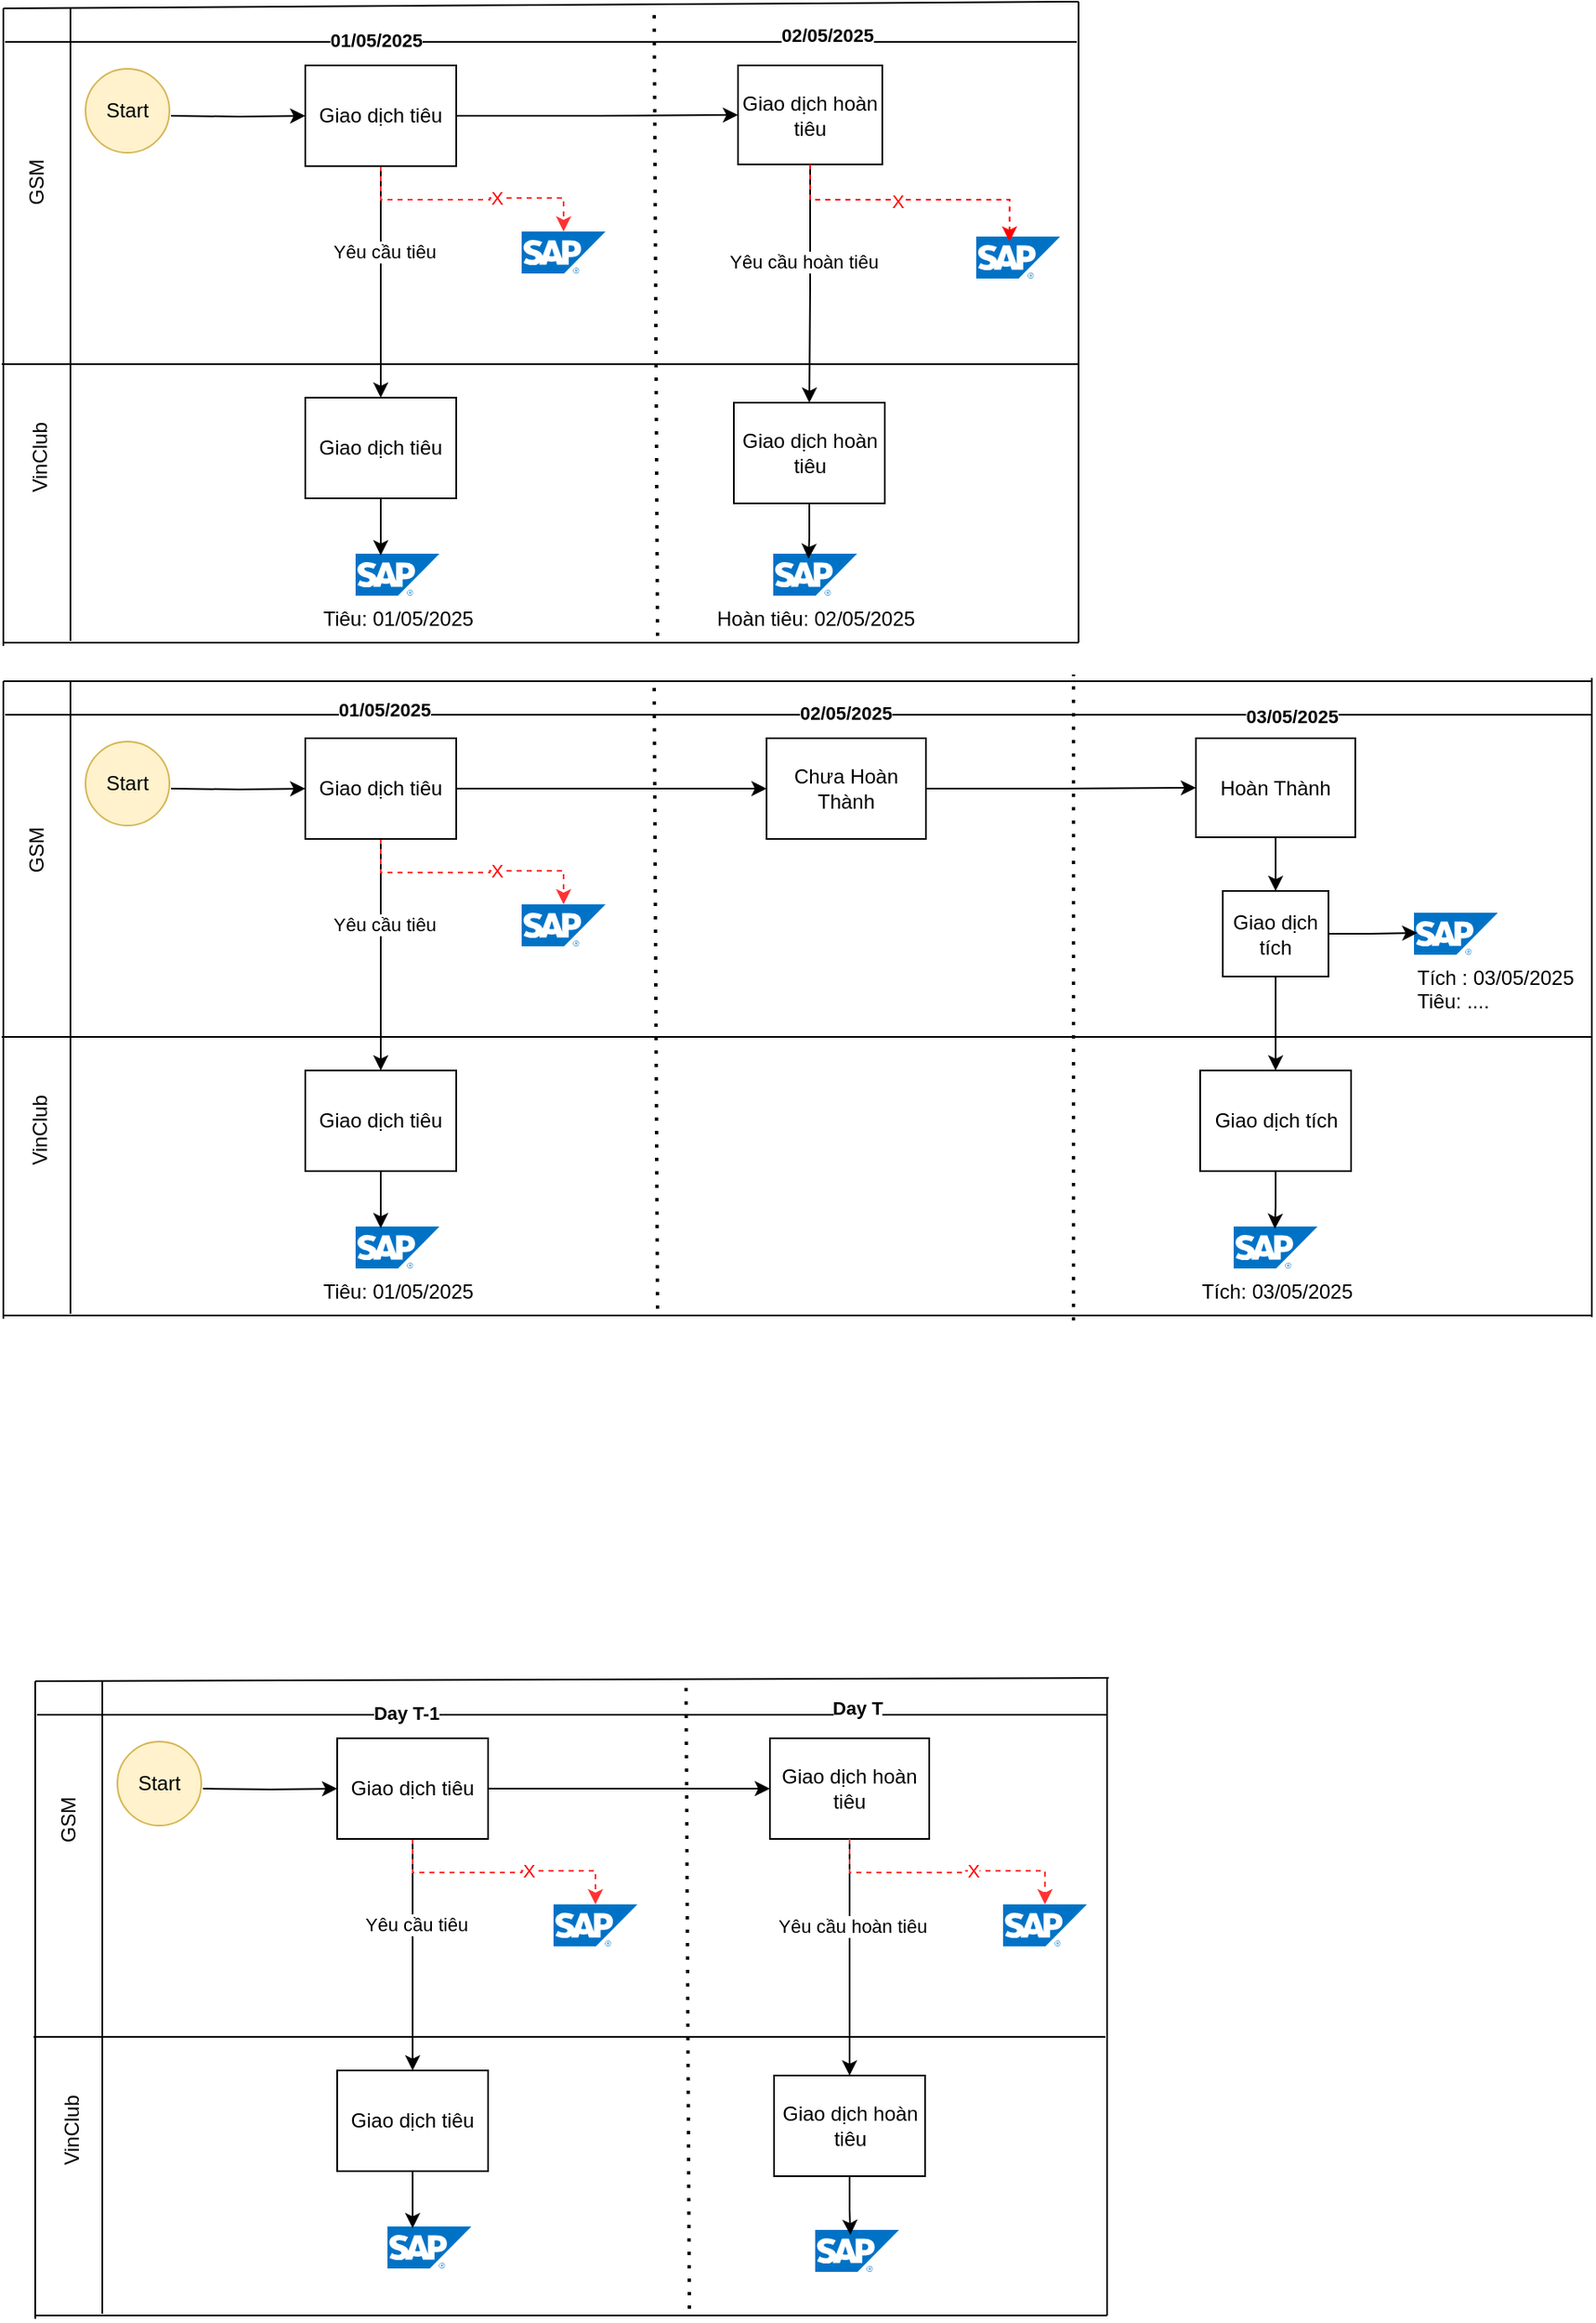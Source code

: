 <mxfile version="26.2.12">
  <diagram name="Page-1" id="jYxQsDxRD-8A5V3A2scU">
    <mxGraphModel dx="1680" dy="2171" grid="0" gridSize="10" guides="1" tooltips="1" connect="1" arrows="1" fold="1" page="0" pageScale="1" pageWidth="827" pageHeight="1169" math="0" shadow="0">
      <root>
        <mxCell id="0" />
        <mxCell id="1" parent="0" />
        <mxCell id="HJKBNOG1gQndoPXstNbw-36" value="" style="group" vertex="1" connectable="0" parent="1">
          <mxGeometry x="39" y="158" width="641" height="382" as="geometry" />
        </mxCell>
        <mxCell id="HJKBNOG1gQndoPXstNbw-2" style="edgeStyle=orthogonalEdgeStyle;rounded=0;orthogonalLoop=1;jettySize=auto;html=1;entryX=0;entryY=0.5;entryDx=0;entryDy=0;entryPerimeter=0;" edge="1" parent="HJKBNOG1gQndoPXstNbw-36" target="HJKBNOG1gQndoPXstNbw-3">
          <mxGeometry relative="1" as="geometry">
            <mxPoint x="181" y="66" as="targetPoint" />
            <mxPoint x="101" y="66" as="sourcePoint" />
          </mxGeometry>
        </mxCell>
        <mxCell id="HJKBNOG1gQndoPXstNbw-1" value="Start" style="ellipse;whiteSpace=wrap;html=1;aspect=fixed;fillColor=#fff2cc;strokeColor=#d6b656;" vertex="1" parent="HJKBNOG1gQndoPXstNbw-36">
          <mxGeometry x="50" y="38" width="50" height="50" as="geometry" />
        </mxCell>
        <mxCell id="HJKBNOG1gQndoPXstNbw-13" style="edgeStyle=orthogonalEdgeStyle;rounded=0;orthogonalLoop=1;jettySize=auto;html=1;entryX=0.5;entryY=0;entryDx=0;entryDy=0;" edge="1" parent="HJKBNOG1gQndoPXstNbw-36" source="HJKBNOG1gQndoPXstNbw-3" target="HJKBNOG1gQndoPXstNbw-12">
          <mxGeometry relative="1" as="geometry" />
        </mxCell>
        <mxCell id="HJKBNOG1gQndoPXstNbw-14" value="Yêu cầu tiêu" style="edgeLabel;html=1;align=center;verticalAlign=middle;resizable=0;points=[];" vertex="1" connectable="0" parent="HJKBNOG1gQndoPXstNbw-13">
          <mxGeometry x="-0.267" y="2" relative="1" as="geometry">
            <mxPoint as="offset" />
          </mxGeometry>
        </mxCell>
        <mxCell id="HJKBNOG1gQndoPXstNbw-16" value="" style="edgeStyle=orthogonalEdgeStyle;rounded=0;orthogonalLoop=1;jettySize=auto;html=1;" edge="1" parent="HJKBNOG1gQndoPXstNbw-36" source="HJKBNOG1gQndoPXstNbw-3" target="HJKBNOG1gQndoPXstNbw-15">
          <mxGeometry relative="1" as="geometry" />
        </mxCell>
        <mxCell id="HJKBNOG1gQndoPXstNbw-30" style="edgeStyle=orthogonalEdgeStyle;rounded=0;orthogonalLoop=1;jettySize=auto;html=1;dashed=1;strokeColor=#FF3333;exitX=0.5;exitY=1;exitDx=0;exitDy=0;" edge="1" parent="HJKBNOG1gQndoPXstNbw-36" source="HJKBNOG1gQndoPXstNbw-3" target="HJKBNOG1gQndoPXstNbw-29">
          <mxGeometry relative="1" as="geometry" />
        </mxCell>
        <mxCell id="HJKBNOG1gQndoPXstNbw-31" value="X" style="edgeLabel;html=1;align=center;verticalAlign=middle;resizable=0;points=[];fontColor=#FF0000;" vertex="1" connectable="0" parent="HJKBNOG1gQndoPXstNbw-30">
          <mxGeometry x="0.203" relative="1" as="geometry">
            <mxPoint as="offset" />
          </mxGeometry>
        </mxCell>
        <mxCell id="HJKBNOG1gQndoPXstNbw-3" value="Giao dịch ti&lt;span style=&quot;background-color: transparent; color: light-dark(rgb(0, 0, 0), rgb(255, 255, 255));&quot;&gt;êu&lt;/span&gt;" style="rounded=0;whiteSpace=wrap;html=1;" vertex="1" parent="HJKBNOG1gQndoPXstNbw-36">
          <mxGeometry x="181" y="36" width="90" height="60" as="geometry" />
        </mxCell>
        <mxCell id="HJKBNOG1gQndoPXstNbw-5" value="" style="endArrow=none;html=1;rounded=0;" edge="1" parent="HJKBNOG1gQndoPXstNbw-36">
          <mxGeometry width="50" height="50" relative="1" as="geometry">
            <mxPoint x="1" y="2" as="sourcePoint" />
            <mxPoint x="641" as="targetPoint" />
          </mxGeometry>
        </mxCell>
        <mxCell id="HJKBNOG1gQndoPXstNbw-6" value="" style="endArrow=none;html=1;rounded=0;" edge="1" parent="HJKBNOG1gQndoPXstNbw-36">
          <mxGeometry width="50" height="50" relative="1" as="geometry">
            <mxPoint y="214" as="sourcePoint" />
            <mxPoint x="639" y="214" as="targetPoint" />
          </mxGeometry>
        </mxCell>
        <mxCell id="HJKBNOG1gQndoPXstNbw-7" value="" style="endArrow=none;html=1;rounded=0;" edge="1" parent="HJKBNOG1gQndoPXstNbw-36">
          <mxGeometry width="50" height="50" relative="1" as="geometry">
            <mxPoint x="1" y="380" as="sourcePoint" />
            <mxPoint x="640" y="380" as="targetPoint" />
          </mxGeometry>
        </mxCell>
        <mxCell id="HJKBNOG1gQndoPXstNbw-8" value="" style="endArrow=none;html=1;rounded=0;" edge="1" parent="HJKBNOG1gQndoPXstNbw-36">
          <mxGeometry width="50" height="50" relative="1" as="geometry">
            <mxPoint x="1" y="382" as="sourcePoint" />
            <mxPoint x="1" y="2" as="targetPoint" />
          </mxGeometry>
        </mxCell>
        <mxCell id="HJKBNOG1gQndoPXstNbw-9" value="" style="endArrow=none;html=1;rounded=0;" edge="1" parent="HJKBNOG1gQndoPXstNbw-36">
          <mxGeometry width="50" height="50" relative="1" as="geometry">
            <mxPoint x="41" y="379" as="sourcePoint" />
            <mxPoint x="41" y="2" as="targetPoint" />
          </mxGeometry>
        </mxCell>
        <mxCell id="HJKBNOG1gQndoPXstNbw-10" value="GSM" style="text;html=1;align=center;verticalAlign=middle;resizable=0;points=[];autosize=1;strokeColor=none;fillColor=none;rotation=-90;" vertex="1" parent="HJKBNOG1gQndoPXstNbw-36">
          <mxGeometry x="-4" y="70" width="50" height="30" as="geometry" />
        </mxCell>
        <mxCell id="HJKBNOG1gQndoPXstNbw-11" value="VinClub" style="text;html=1;align=center;verticalAlign=middle;resizable=0;points=[];autosize=1;strokeColor=none;fillColor=none;rotation=-90;" vertex="1" parent="HJKBNOG1gQndoPXstNbw-36">
          <mxGeometry x="-12" y="255" width="70" height="30" as="geometry" />
        </mxCell>
        <mxCell id="HJKBNOG1gQndoPXstNbw-12" value="Giao dịch tiêu" style="rounded=0;whiteSpace=wrap;html=1;" vertex="1" parent="HJKBNOG1gQndoPXstNbw-36">
          <mxGeometry x="181" y="234" width="90" height="60" as="geometry" />
        </mxCell>
        <mxCell id="HJKBNOG1gQndoPXstNbw-18" style="edgeStyle=orthogonalEdgeStyle;rounded=0;orthogonalLoop=1;jettySize=auto;html=1;" edge="1" parent="HJKBNOG1gQndoPXstNbw-36" source="HJKBNOG1gQndoPXstNbw-15" target="HJKBNOG1gQndoPXstNbw-17">
          <mxGeometry relative="1" as="geometry" />
        </mxCell>
        <mxCell id="HJKBNOG1gQndoPXstNbw-19" value="Yêu cầu hoàn tiêu" style="edgeLabel;html=1;align=center;verticalAlign=middle;resizable=0;points=[];" vertex="1" connectable="0" parent="HJKBNOG1gQndoPXstNbw-18">
          <mxGeometry x="-0.27" y="1" relative="1" as="geometry">
            <mxPoint as="offset" />
          </mxGeometry>
        </mxCell>
        <mxCell id="HJKBNOG1gQndoPXstNbw-15" value="Giao dịch hoàn ti&lt;span style=&quot;background-color: transparent; color: light-dark(rgb(0, 0, 0), rgb(255, 255, 255));&quot;&gt;êu&lt;/span&gt;" style="rounded=0;whiteSpace=wrap;html=1;" vertex="1" parent="HJKBNOG1gQndoPXstNbw-36">
          <mxGeometry x="439" y="36" width="95" height="60" as="geometry" />
        </mxCell>
        <mxCell id="HJKBNOG1gQndoPXstNbw-17" value="Giao dịch hoàn tiêu" style="rounded=0;whiteSpace=wrap;html=1;" vertex="1" parent="HJKBNOG1gQndoPXstNbw-36">
          <mxGeometry x="441.5" y="237" width="90" height="60" as="geometry" />
        </mxCell>
        <mxCell id="HJKBNOG1gQndoPXstNbw-20" value="" style="endArrow=none;dashed=1;html=1;dashPattern=1 3;strokeWidth=2;rounded=0;" edge="1" parent="HJKBNOG1gQndoPXstNbw-36">
          <mxGeometry width="50" height="50" relative="1" as="geometry">
            <mxPoint x="391" y="376" as="sourcePoint" />
            <mxPoint x="389" as="targetPoint" />
          </mxGeometry>
        </mxCell>
        <mxCell id="HJKBNOG1gQndoPXstNbw-22" value="" style="endArrow=none;html=1;rounded=0;" edge="1" parent="HJKBNOG1gQndoPXstNbw-36">
          <mxGeometry width="50" height="50" relative="1" as="geometry">
            <mxPoint x="2" y="22" as="sourcePoint" />
            <mxPoint x="640" y="22" as="targetPoint" />
          </mxGeometry>
        </mxCell>
        <mxCell id="HJKBNOG1gQndoPXstNbw-23" value="Day T-1" style="edgeLabel;html=1;align=center;verticalAlign=middle;resizable=0;points=[];fontStyle=1" vertex="1" connectable="0" parent="HJKBNOG1gQndoPXstNbw-22">
          <mxGeometry x="-0.467" y="3" relative="1" as="geometry">
            <mxPoint x="50" y="2" as="offset" />
          </mxGeometry>
        </mxCell>
        <mxCell id="HJKBNOG1gQndoPXstNbw-24" value="Day T" style="edgeLabel;html=1;align=center;verticalAlign=middle;resizable=0;points=[];fontStyle=1" vertex="1" connectable="0" parent="HJKBNOG1gQndoPXstNbw-22">
          <mxGeometry x="0.303" y="3" relative="1" as="geometry">
            <mxPoint x="73" y="-1" as="offset" />
          </mxGeometry>
        </mxCell>
        <mxCell id="HJKBNOG1gQndoPXstNbw-25" value="" style="image;sketch=0;aspect=fixed;html=1;points=[];align=center;fontSize=12;image=img/lib/mscae/SAP_HANA_on_Azure.svg;" vertex="1" parent="HJKBNOG1gQndoPXstNbw-36">
          <mxGeometry x="211" y="327" width="50" height="25" as="geometry" />
        </mxCell>
        <mxCell id="HJKBNOG1gQndoPXstNbw-26" style="edgeStyle=orthogonalEdgeStyle;rounded=0;orthogonalLoop=1;jettySize=auto;html=1;entryX=0.3;entryY=0.04;entryDx=0;entryDy=0;entryPerimeter=0;" edge="1" parent="HJKBNOG1gQndoPXstNbw-36" source="HJKBNOG1gQndoPXstNbw-12" target="HJKBNOG1gQndoPXstNbw-25">
          <mxGeometry relative="1" as="geometry" />
        </mxCell>
        <mxCell id="HJKBNOG1gQndoPXstNbw-27" value="" style="image;sketch=0;aspect=fixed;html=1;points=[];align=center;fontSize=12;image=img/lib/mscae/SAP_HANA_on_Azure.svg;" vertex="1" parent="HJKBNOG1gQndoPXstNbw-36">
          <mxGeometry x="466" y="329" width="50" height="25" as="geometry" />
        </mxCell>
        <mxCell id="HJKBNOG1gQndoPXstNbw-28" style="edgeStyle=orthogonalEdgeStyle;rounded=0;orthogonalLoop=1;jettySize=auto;html=1;entryX=0.42;entryY=0.12;entryDx=0;entryDy=0;entryPerimeter=0;" edge="1" parent="HJKBNOG1gQndoPXstNbw-36" source="HJKBNOG1gQndoPXstNbw-17" target="HJKBNOG1gQndoPXstNbw-27">
          <mxGeometry relative="1" as="geometry" />
        </mxCell>
        <mxCell id="HJKBNOG1gQndoPXstNbw-29" value="" style="image;sketch=0;aspect=fixed;html=1;points=[];align=center;fontSize=12;image=img/lib/mscae/SAP_HANA_on_Azure.svg;" vertex="1" parent="HJKBNOG1gQndoPXstNbw-36">
          <mxGeometry x="310" y="135" width="50" height="25" as="geometry" />
        </mxCell>
        <mxCell id="HJKBNOG1gQndoPXstNbw-32" style="edgeStyle=orthogonalEdgeStyle;rounded=0;orthogonalLoop=1;jettySize=auto;html=1;dashed=1;strokeColor=#FF3333;exitX=0.5;exitY=1;exitDx=0;exitDy=0;" edge="1" parent="HJKBNOG1gQndoPXstNbw-36" source="HJKBNOG1gQndoPXstNbw-15" target="HJKBNOG1gQndoPXstNbw-34">
          <mxGeometry relative="1" as="geometry">
            <mxPoint x="525" y="112" as="sourcePoint" />
            <mxPoint x="580" y="153" as="targetPoint" />
          </mxGeometry>
        </mxCell>
        <mxCell id="HJKBNOG1gQndoPXstNbw-33" value="X" style="edgeLabel;html=1;align=center;verticalAlign=middle;resizable=0;points=[];fontColor=#FF0000;" vertex="1" connectable="0" parent="HJKBNOG1gQndoPXstNbw-32">
          <mxGeometry x="0.203" relative="1" as="geometry">
            <mxPoint as="offset" />
          </mxGeometry>
        </mxCell>
        <mxCell id="HJKBNOG1gQndoPXstNbw-34" value="" style="image;sketch=0;aspect=fixed;html=1;points=[];align=center;fontSize=12;image=img/lib/mscae/SAP_HANA_on_Azure.svg;" vertex="1" parent="HJKBNOG1gQndoPXstNbw-36">
          <mxGeometry x="578" y="135" width="50" height="25" as="geometry" />
        </mxCell>
        <mxCell id="HJKBNOG1gQndoPXstNbw-35" value="" style="endArrow=none;html=1;rounded=0;" edge="1" parent="HJKBNOG1gQndoPXstNbw-36">
          <mxGeometry width="50" height="50" relative="1" as="geometry">
            <mxPoint x="640" y="380" as="sourcePoint" />
            <mxPoint x="640" as="targetPoint" />
          </mxGeometry>
        </mxCell>
        <mxCell id="HJKBNOG1gQndoPXstNbw-72" value="" style="group" vertex="1" connectable="0" parent="1">
          <mxGeometry x="20" y="-839" width="641" height="382" as="geometry" />
        </mxCell>
        <mxCell id="HJKBNOG1gQndoPXstNbw-73" style="edgeStyle=orthogonalEdgeStyle;rounded=0;orthogonalLoop=1;jettySize=auto;html=1;entryX=0;entryY=0.5;entryDx=0;entryDy=0;entryPerimeter=0;" edge="1" parent="HJKBNOG1gQndoPXstNbw-72" target="HJKBNOG1gQndoPXstNbw-80">
          <mxGeometry relative="1" as="geometry">
            <mxPoint x="181" y="66" as="targetPoint" />
            <mxPoint x="101" y="66" as="sourcePoint" />
          </mxGeometry>
        </mxCell>
        <mxCell id="HJKBNOG1gQndoPXstNbw-74" value="Start" style="ellipse;whiteSpace=wrap;html=1;aspect=fixed;fillColor=#fff2cc;strokeColor=#d6b656;" vertex="1" parent="HJKBNOG1gQndoPXstNbw-72">
          <mxGeometry x="50" y="38" width="50" height="50" as="geometry" />
        </mxCell>
        <mxCell id="HJKBNOG1gQndoPXstNbw-75" style="edgeStyle=orthogonalEdgeStyle;rounded=0;orthogonalLoop=1;jettySize=auto;html=1;entryX=0.5;entryY=0;entryDx=0;entryDy=0;" edge="1" parent="HJKBNOG1gQndoPXstNbw-72" source="HJKBNOG1gQndoPXstNbw-80" target="HJKBNOG1gQndoPXstNbw-88">
          <mxGeometry relative="1" as="geometry" />
        </mxCell>
        <mxCell id="HJKBNOG1gQndoPXstNbw-76" value="Yêu cầu tiêu" style="edgeLabel;html=1;align=center;verticalAlign=middle;resizable=0;points=[];" vertex="1" connectable="0" parent="HJKBNOG1gQndoPXstNbw-75">
          <mxGeometry x="-0.267" y="2" relative="1" as="geometry">
            <mxPoint as="offset" />
          </mxGeometry>
        </mxCell>
        <mxCell id="HJKBNOG1gQndoPXstNbw-77" value="" style="edgeStyle=orthogonalEdgeStyle;rounded=0;orthogonalLoop=1;jettySize=auto;html=1;" edge="1" parent="HJKBNOG1gQndoPXstNbw-72" source="HJKBNOG1gQndoPXstNbw-80" target="HJKBNOG1gQndoPXstNbw-91">
          <mxGeometry relative="1" as="geometry" />
        </mxCell>
        <mxCell id="HJKBNOG1gQndoPXstNbw-78" style="edgeStyle=orthogonalEdgeStyle;rounded=0;orthogonalLoop=1;jettySize=auto;html=1;dashed=1;strokeColor=#FF3333;exitX=0.5;exitY=1;exitDx=0;exitDy=0;" edge="1" parent="HJKBNOG1gQndoPXstNbw-72" source="HJKBNOG1gQndoPXstNbw-80" target="HJKBNOG1gQndoPXstNbw-101">
          <mxGeometry relative="1" as="geometry" />
        </mxCell>
        <mxCell id="HJKBNOG1gQndoPXstNbw-79" value="X" style="edgeLabel;html=1;align=center;verticalAlign=middle;resizable=0;points=[];fontColor=#FF0000;" vertex="1" connectable="0" parent="HJKBNOG1gQndoPXstNbw-78">
          <mxGeometry x="0.203" relative="1" as="geometry">
            <mxPoint as="offset" />
          </mxGeometry>
        </mxCell>
        <mxCell id="HJKBNOG1gQndoPXstNbw-80" value="Giao dịch ti&lt;span style=&quot;background-color: transparent; color: light-dark(rgb(0, 0, 0), rgb(255, 255, 255));&quot;&gt;êu&lt;/span&gt;" style="rounded=0;whiteSpace=wrap;html=1;" vertex="1" parent="HJKBNOG1gQndoPXstNbw-72">
          <mxGeometry x="181" y="36" width="90" height="60" as="geometry" />
        </mxCell>
        <mxCell id="HJKBNOG1gQndoPXstNbw-81" value="" style="endArrow=none;html=1;rounded=0;" edge="1" parent="HJKBNOG1gQndoPXstNbw-72">
          <mxGeometry width="50" height="50" relative="1" as="geometry">
            <mxPoint x="1" y="2" as="sourcePoint" />
            <mxPoint x="642" y="-2" as="targetPoint" />
          </mxGeometry>
        </mxCell>
        <mxCell id="HJKBNOG1gQndoPXstNbw-82" value="" style="endArrow=none;html=1;rounded=0;" edge="1" parent="HJKBNOG1gQndoPXstNbw-72">
          <mxGeometry width="50" height="50" relative="1" as="geometry">
            <mxPoint y="214" as="sourcePoint" />
            <mxPoint x="642" y="214" as="targetPoint" />
          </mxGeometry>
        </mxCell>
        <mxCell id="HJKBNOG1gQndoPXstNbw-83" value="" style="endArrow=none;html=1;rounded=0;" edge="1" parent="HJKBNOG1gQndoPXstNbw-72">
          <mxGeometry width="50" height="50" relative="1" as="geometry">
            <mxPoint x="1" y="380" as="sourcePoint" />
            <mxPoint x="642" y="380" as="targetPoint" />
          </mxGeometry>
        </mxCell>
        <mxCell id="HJKBNOG1gQndoPXstNbw-84" value="" style="endArrow=none;html=1;rounded=0;" edge="1" parent="HJKBNOG1gQndoPXstNbw-72">
          <mxGeometry width="50" height="50" relative="1" as="geometry">
            <mxPoint x="1" y="382" as="sourcePoint" />
            <mxPoint x="1" y="2" as="targetPoint" />
          </mxGeometry>
        </mxCell>
        <mxCell id="HJKBNOG1gQndoPXstNbw-85" value="" style="endArrow=none;html=1;rounded=0;" edge="1" parent="HJKBNOG1gQndoPXstNbw-72">
          <mxGeometry width="50" height="50" relative="1" as="geometry">
            <mxPoint x="41" y="379" as="sourcePoint" />
            <mxPoint x="41" y="2" as="targetPoint" />
          </mxGeometry>
        </mxCell>
        <mxCell id="HJKBNOG1gQndoPXstNbw-86" value="GSM" style="text;html=1;align=center;verticalAlign=middle;resizable=0;points=[];autosize=1;strokeColor=none;fillColor=none;rotation=-90;" vertex="1" parent="HJKBNOG1gQndoPXstNbw-72">
          <mxGeometry x="-4" y="91" width="50" height="30" as="geometry" />
        </mxCell>
        <mxCell id="HJKBNOG1gQndoPXstNbw-87" value="VinClub" style="text;html=1;align=center;verticalAlign=middle;resizable=0;points=[];autosize=1;strokeColor=none;fillColor=none;rotation=-90;" vertex="1" parent="HJKBNOG1gQndoPXstNbw-72">
          <mxGeometry x="-12" y="255" width="70" height="30" as="geometry" />
        </mxCell>
        <mxCell id="HJKBNOG1gQndoPXstNbw-88" value="Giao dịch tiêu" style="rounded=0;whiteSpace=wrap;html=1;" vertex="1" parent="HJKBNOG1gQndoPXstNbw-72">
          <mxGeometry x="181" y="234" width="90" height="60" as="geometry" />
        </mxCell>
        <mxCell id="HJKBNOG1gQndoPXstNbw-89" style="edgeStyle=orthogonalEdgeStyle;rounded=0;orthogonalLoop=1;jettySize=auto;html=1;" edge="1" parent="HJKBNOG1gQndoPXstNbw-72" source="HJKBNOG1gQndoPXstNbw-91" target="HJKBNOG1gQndoPXstNbw-92">
          <mxGeometry relative="1" as="geometry" />
        </mxCell>
        <mxCell id="HJKBNOG1gQndoPXstNbw-137" value="Yêu cầu hoàn tiêu" style="edgeLabel;html=1;align=center;verticalAlign=middle;resizable=0;points=[];" vertex="1" connectable="0" parent="HJKBNOG1gQndoPXstNbw-89">
          <mxGeometry x="-0.19" y="-4" relative="1" as="geometry">
            <mxPoint as="offset" />
          </mxGeometry>
        </mxCell>
        <mxCell id="HJKBNOG1gQndoPXstNbw-91" value="Giao dịch hoàn ti&lt;span style=&quot;background-color: transparent; color: light-dark(rgb(0, 0, 0), rgb(255, 255, 255));&quot;&gt;êu&lt;/span&gt;" style="rounded=0;whiteSpace=wrap;html=1;" vertex="1" parent="HJKBNOG1gQndoPXstNbw-72">
          <mxGeometry x="439" y="36" width="86" height="59" as="geometry" />
        </mxCell>
        <mxCell id="HJKBNOG1gQndoPXstNbw-92" value="Giao dịch hoàn tiêu" style="rounded=0;whiteSpace=wrap;html=1;" vertex="1" parent="HJKBNOG1gQndoPXstNbw-72">
          <mxGeometry x="436.5" y="237" width="90" height="60" as="geometry" />
        </mxCell>
        <mxCell id="HJKBNOG1gQndoPXstNbw-93" value="" style="endArrow=none;dashed=1;html=1;dashPattern=1 3;strokeWidth=2;rounded=0;" edge="1" parent="HJKBNOG1gQndoPXstNbw-72">
          <mxGeometry width="50" height="50" relative="1" as="geometry">
            <mxPoint x="391" y="376" as="sourcePoint" />
            <mxPoint x="389" as="targetPoint" />
          </mxGeometry>
        </mxCell>
        <mxCell id="HJKBNOG1gQndoPXstNbw-94" value="" style="endArrow=none;html=1;rounded=0;" edge="1" parent="HJKBNOG1gQndoPXstNbw-72">
          <mxGeometry width="50" height="50" relative="1" as="geometry">
            <mxPoint x="2" y="22" as="sourcePoint" />
            <mxPoint x="641" y="22" as="targetPoint" />
          </mxGeometry>
        </mxCell>
        <mxCell id="HJKBNOG1gQndoPXstNbw-95" value="01/05/2025" style="edgeLabel;html=1;align=center;verticalAlign=middle;resizable=0;points=[];fontStyle=1" vertex="1" connectable="0" parent="HJKBNOG1gQndoPXstNbw-94">
          <mxGeometry x="-0.467" y="3" relative="1" as="geometry">
            <mxPoint x="50" y="2" as="offset" />
          </mxGeometry>
        </mxCell>
        <mxCell id="HJKBNOG1gQndoPXstNbw-96" value="02/05/2025" style="edgeLabel;html=1;align=center;verticalAlign=middle;resizable=0;points=[];fontStyle=1" vertex="1" connectable="0" parent="HJKBNOG1gQndoPXstNbw-94">
          <mxGeometry x="0.303" y="3" relative="1" as="geometry">
            <mxPoint x="73" y="-1" as="offset" />
          </mxGeometry>
        </mxCell>
        <mxCell id="HJKBNOG1gQndoPXstNbw-97" value="Tiêu: 01/05/2025" style="image;sketch=0;aspect=fixed;html=1;points=[];align=center;fontSize=12;image=img/lib/mscae/SAP_HANA_on_Azure.svg;" vertex="1" parent="HJKBNOG1gQndoPXstNbw-72">
          <mxGeometry x="211" y="327" width="50" height="25" as="geometry" />
        </mxCell>
        <mxCell id="HJKBNOG1gQndoPXstNbw-98" style="edgeStyle=orthogonalEdgeStyle;rounded=0;orthogonalLoop=1;jettySize=auto;html=1;entryX=0.3;entryY=0.04;entryDx=0;entryDy=0;entryPerimeter=0;" edge="1" parent="HJKBNOG1gQndoPXstNbw-72" source="HJKBNOG1gQndoPXstNbw-88" target="HJKBNOG1gQndoPXstNbw-97">
          <mxGeometry relative="1" as="geometry" />
        </mxCell>
        <mxCell id="HJKBNOG1gQndoPXstNbw-99" value="Hoàn tiêu: 02/05/2025" style="image;sketch=0;aspect=fixed;html=1;points=[];align=center;fontSize=12;image=img/lib/mscae/SAP_HANA_on_Azure.svg;" vertex="1" parent="HJKBNOG1gQndoPXstNbw-72">
          <mxGeometry x="460" y="327" width="50" height="25" as="geometry" />
        </mxCell>
        <mxCell id="HJKBNOG1gQndoPXstNbw-100" style="edgeStyle=orthogonalEdgeStyle;rounded=0;orthogonalLoop=1;jettySize=auto;html=1;entryX=0.42;entryY=0.12;entryDx=0;entryDy=0;entryPerimeter=0;" edge="1" parent="HJKBNOG1gQndoPXstNbw-72" source="HJKBNOG1gQndoPXstNbw-92" target="HJKBNOG1gQndoPXstNbw-99">
          <mxGeometry relative="1" as="geometry" />
        </mxCell>
        <mxCell id="HJKBNOG1gQndoPXstNbw-101" value="" style="image;sketch=0;aspect=fixed;html=1;points=[];align=center;fontSize=12;image=img/lib/mscae/SAP_HANA_on_Azure.svg;" vertex="1" parent="HJKBNOG1gQndoPXstNbw-72">
          <mxGeometry x="310" y="135" width="50" height="25" as="geometry" />
        </mxCell>
        <mxCell id="HJKBNOG1gQndoPXstNbw-105" value="" style="endArrow=none;html=1;rounded=0;" edge="1" parent="HJKBNOG1gQndoPXstNbw-72">
          <mxGeometry width="50" height="50" relative="1" as="geometry">
            <mxPoint x="642" y="380" as="sourcePoint" />
            <mxPoint x="642" y="-2" as="targetPoint" />
          </mxGeometry>
        </mxCell>
        <mxCell id="HJKBNOG1gQndoPXstNbw-108" value="" style="image;sketch=0;aspect=fixed;html=1;points=[];align=center;fontSize=12;image=img/lib/mscae/SAP_HANA_on_Azure.svg;" vertex="1" parent="HJKBNOG1gQndoPXstNbw-72">
          <mxGeometry x="581" y="138" width="50" height="25" as="geometry" />
        </mxCell>
        <mxCell id="HJKBNOG1gQndoPXstNbw-138" style="edgeStyle=orthogonalEdgeStyle;rounded=0;orthogonalLoop=1;jettySize=auto;html=1;entryX=0.397;entryY=0.12;entryDx=0;entryDy=0;entryPerimeter=0;strokeColor=#FF0000;dashed=1;" edge="1" parent="HJKBNOG1gQndoPXstNbw-72" source="HJKBNOG1gQndoPXstNbw-91" target="HJKBNOG1gQndoPXstNbw-108">
          <mxGeometry relative="1" as="geometry">
            <Array as="points">
              <mxPoint x="482" y="116" />
              <mxPoint x="601" y="116" />
            </Array>
          </mxGeometry>
        </mxCell>
        <mxCell id="HJKBNOG1gQndoPXstNbw-139" value="&lt;font style=&quot;color: rgb(255, 0, 0);&quot;&gt;X&lt;/font&gt;" style="edgeLabel;html=1;align=center;verticalAlign=middle;resizable=0;points=[];" vertex="1" connectable="0" parent="HJKBNOG1gQndoPXstNbw-138">
          <mxGeometry x="-0.121" y="-1" relative="1" as="geometry">
            <mxPoint as="offset" />
          </mxGeometry>
        </mxCell>
        <mxCell id="HJKBNOG1gQndoPXstNbw-38" style="edgeStyle=orthogonalEdgeStyle;rounded=0;orthogonalLoop=1;jettySize=auto;html=1;entryX=0;entryY=0.5;entryDx=0;entryDy=0;entryPerimeter=0;" edge="1" parent="1" target="HJKBNOG1gQndoPXstNbw-45">
          <mxGeometry relative="1" as="geometry">
            <mxPoint x="201" y="-372" as="targetPoint" />
            <mxPoint x="121" y="-372" as="sourcePoint" />
          </mxGeometry>
        </mxCell>
        <mxCell id="HJKBNOG1gQndoPXstNbw-39" value="Start" style="ellipse;whiteSpace=wrap;html=1;aspect=fixed;fillColor=#fff2cc;strokeColor=#d6b656;" vertex="1" parent="1">
          <mxGeometry x="70" y="-400" width="50" height="50" as="geometry" />
        </mxCell>
        <mxCell id="HJKBNOG1gQndoPXstNbw-40" style="edgeStyle=orthogonalEdgeStyle;rounded=0;orthogonalLoop=1;jettySize=auto;html=1;entryX=0.5;entryY=0;entryDx=0;entryDy=0;" edge="1" parent="1" source="HJKBNOG1gQndoPXstNbw-45" target="HJKBNOG1gQndoPXstNbw-53">
          <mxGeometry relative="1" as="geometry" />
        </mxCell>
        <mxCell id="HJKBNOG1gQndoPXstNbw-41" value="Yêu cầu tiêu" style="edgeLabel;html=1;align=center;verticalAlign=middle;resizable=0;points=[];" vertex="1" connectable="0" parent="HJKBNOG1gQndoPXstNbw-40">
          <mxGeometry x="-0.267" y="2" relative="1" as="geometry">
            <mxPoint as="offset" />
          </mxGeometry>
        </mxCell>
        <mxCell id="HJKBNOG1gQndoPXstNbw-42" value="" style="edgeStyle=orthogonalEdgeStyle;rounded=0;orthogonalLoop=1;jettySize=auto;html=1;" edge="1" parent="1" source="HJKBNOG1gQndoPXstNbw-45" target="HJKBNOG1gQndoPXstNbw-56">
          <mxGeometry relative="1" as="geometry" />
        </mxCell>
        <mxCell id="HJKBNOG1gQndoPXstNbw-43" style="edgeStyle=orthogonalEdgeStyle;rounded=0;orthogonalLoop=1;jettySize=auto;html=1;dashed=1;strokeColor=#FF3333;exitX=0.5;exitY=1;exitDx=0;exitDy=0;" edge="1" parent="1" source="HJKBNOG1gQndoPXstNbw-45" target="HJKBNOG1gQndoPXstNbw-66">
          <mxGeometry relative="1" as="geometry" />
        </mxCell>
        <mxCell id="HJKBNOG1gQndoPXstNbw-44" value="X" style="edgeLabel;html=1;align=center;verticalAlign=middle;resizable=0;points=[];fontColor=#FF0000;" vertex="1" connectable="0" parent="HJKBNOG1gQndoPXstNbw-43">
          <mxGeometry x="0.203" relative="1" as="geometry">
            <mxPoint as="offset" />
          </mxGeometry>
        </mxCell>
        <mxCell id="HJKBNOG1gQndoPXstNbw-45" value="Giao dịch ti&lt;span style=&quot;background-color: transparent; color: light-dark(rgb(0, 0, 0), rgb(255, 255, 255));&quot;&gt;êu&lt;/span&gt;" style="rounded=0;whiteSpace=wrap;html=1;" vertex="1" parent="1">
          <mxGeometry x="201" y="-402" width="90" height="60" as="geometry" />
        </mxCell>
        <mxCell id="HJKBNOG1gQndoPXstNbw-46" value="" style="endArrow=none;html=1;rounded=0;" edge="1" parent="1">
          <mxGeometry width="50" height="50" relative="1" as="geometry">
            <mxPoint x="21" y="-436" as="sourcePoint" />
            <mxPoint x="968" y="-436" as="targetPoint" />
          </mxGeometry>
        </mxCell>
        <mxCell id="HJKBNOG1gQndoPXstNbw-47" value="" style="endArrow=none;html=1;rounded=0;" edge="1" parent="1">
          <mxGeometry width="50" height="50" relative="1" as="geometry">
            <mxPoint x="20" y="-224" as="sourcePoint" />
            <mxPoint x="968" y="-224" as="targetPoint" />
          </mxGeometry>
        </mxCell>
        <mxCell id="HJKBNOG1gQndoPXstNbw-48" value="" style="endArrow=none;html=1;rounded=0;" edge="1" parent="1">
          <mxGeometry width="50" height="50" relative="1" as="geometry">
            <mxPoint x="21" y="-58" as="sourcePoint" />
            <mxPoint x="968" y="-58" as="targetPoint" />
          </mxGeometry>
        </mxCell>
        <mxCell id="HJKBNOG1gQndoPXstNbw-49" value="" style="endArrow=none;html=1;rounded=0;" edge="1" parent="1">
          <mxGeometry width="50" height="50" relative="1" as="geometry">
            <mxPoint x="21" y="-56" as="sourcePoint" />
            <mxPoint x="21" y="-436" as="targetPoint" />
          </mxGeometry>
        </mxCell>
        <mxCell id="HJKBNOG1gQndoPXstNbw-50" value="" style="endArrow=none;html=1;rounded=0;" edge="1" parent="1">
          <mxGeometry width="50" height="50" relative="1" as="geometry">
            <mxPoint x="61" y="-59" as="sourcePoint" />
            <mxPoint x="61" y="-436" as="targetPoint" />
          </mxGeometry>
        </mxCell>
        <mxCell id="HJKBNOG1gQndoPXstNbw-51" value="GSM" style="text;html=1;align=center;verticalAlign=middle;resizable=0;points=[];autosize=1;strokeColor=none;fillColor=none;rotation=-90;" vertex="1" parent="1">
          <mxGeometry x="16" y="-350" width="50" height="30" as="geometry" />
        </mxCell>
        <mxCell id="HJKBNOG1gQndoPXstNbw-52" value="VinClub" style="text;html=1;align=center;verticalAlign=middle;resizable=0;points=[];autosize=1;strokeColor=none;fillColor=none;rotation=-90;" vertex="1" parent="1">
          <mxGeometry x="8" y="-183" width="70" height="30" as="geometry" />
        </mxCell>
        <mxCell id="HJKBNOG1gQndoPXstNbw-53" value="Giao dịch tiêu" style="rounded=0;whiteSpace=wrap;html=1;" vertex="1" parent="1">
          <mxGeometry x="201" y="-204" width="90" height="60" as="geometry" />
        </mxCell>
        <mxCell id="HJKBNOG1gQndoPXstNbw-119" style="edgeStyle=orthogonalEdgeStyle;rounded=0;orthogonalLoop=1;jettySize=auto;html=1;entryX=0;entryY=0.5;entryDx=0;entryDy=0;" edge="1" parent="1" source="HJKBNOG1gQndoPXstNbw-56" target="HJKBNOG1gQndoPXstNbw-118">
          <mxGeometry relative="1" as="geometry" />
        </mxCell>
        <mxCell id="HJKBNOG1gQndoPXstNbw-56" value="Chưa Hoàn Thành" style="rounded=0;whiteSpace=wrap;html=1;" vertex="1" parent="1">
          <mxGeometry x="476" y="-402" width="95" height="60" as="geometry" />
        </mxCell>
        <mxCell id="HJKBNOG1gQndoPXstNbw-58" value="" style="endArrow=none;dashed=1;html=1;dashPattern=1 3;strokeWidth=2;rounded=0;" edge="1" parent="1">
          <mxGeometry width="50" height="50" relative="1" as="geometry">
            <mxPoint x="411" y="-62" as="sourcePoint" />
            <mxPoint x="409" y="-438" as="targetPoint" />
          </mxGeometry>
        </mxCell>
        <mxCell id="HJKBNOG1gQndoPXstNbw-59" value="" style="endArrow=none;html=1;rounded=0;" edge="1" parent="1">
          <mxGeometry width="50" height="50" relative="1" as="geometry">
            <mxPoint x="22" y="-416" as="sourcePoint" />
            <mxPoint x="968" y="-416" as="targetPoint" />
          </mxGeometry>
        </mxCell>
        <mxCell id="HJKBNOG1gQndoPXstNbw-60" value="01/05/2025" style="edgeLabel;html=1;align=center;verticalAlign=middle;resizable=0;points=[];fontStyle=1" vertex="1" connectable="0" parent="HJKBNOG1gQndoPXstNbw-59">
          <mxGeometry x="-0.467" y="3" relative="1" as="geometry">
            <mxPoint x="-26" as="offset" />
          </mxGeometry>
        </mxCell>
        <mxCell id="HJKBNOG1gQndoPXstNbw-61" value="02/05/2025" style="edgeLabel;html=1;align=center;verticalAlign=middle;resizable=0;points=[];fontStyle=1" vertex="1" connectable="0" parent="HJKBNOG1gQndoPXstNbw-59">
          <mxGeometry x="0.303" y="3" relative="1" as="geometry">
            <mxPoint x="-116" y="2" as="offset" />
          </mxGeometry>
        </mxCell>
        <mxCell id="HJKBNOG1gQndoPXstNbw-117" value="03/05/2025" style="edgeLabel;html=1;align=center;verticalAlign=middle;resizable=0;points=[];fontStyle=1" vertex="1" connectable="0" parent="HJKBNOG1gQndoPXstNbw-59">
          <mxGeometry x="0.716" y="-1" relative="1" as="geometry">
            <mxPoint x="-45" as="offset" />
          </mxGeometry>
        </mxCell>
        <mxCell id="HJKBNOG1gQndoPXstNbw-62" value="Tiêu: 01/05/2025" style="image;sketch=0;aspect=fixed;html=1;points=[];align=center;fontSize=12;image=img/lib/mscae/SAP_HANA_on_Azure.svg;" vertex="1" parent="1">
          <mxGeometry x="231" y="-111" width="50" height="25" as="geometry" />
        </mxCell>
        <mxCell id="HJKBNOG1gQndoPXstNbw-63" style="edgeStyle=orthogonalEdgeStyle;rounded=0;orthogonalLoop=1;jettySize=auto;html=1;entryX=0.3;entryY=0.04;entryDx=0;entryDy=0;entryPerimeter=0;" edge="1" parent="1" source="HJKBNOG1gQndoPXstNbw-53" target="HJKBNOG1gQndoPXstNbw-62">
          <mxGeometry relative="1" as="geometry" />
        </mxCell>
        <mxCell id="HJKBNOG1gQndoPXstNbw-66" value="" style="image;sketch=0;aspect=fixed;html=1;points=[];align=center;fontSize=12;image=img/lib/mscae/SAP_HANA_on_Azure.svg;" vertex="1" parent="1">
          <mxGeometry x="330" y="-303" width="50" height="25" as="geometry" />
        </mxCell>
        <mxCell id="HJKBNOG1gQndoPXstNbw-116" value="" style="endArrow=none;html=1;rounded=0;" edge="1" parent="1">
          <mxGeometry width="50" height="50" relative="1" as="geometry">
            <mxPoint x="968" y="-57" as="sourcePoint" />
            <mxPoint x="968" y="-438" as="targetPoint" />
          </mxGeometry>
        </mxCell>
        <mxCell id="HJKBNOG1gQndoPXstNbw-131" style="edgeStyle=orthogonalEdgeStyle;rounded=0;orthogonalLoop=1;jettySize=auto;html=1;entryX=0.5;entryY=0;entryDx=0;entryDy=0;" edge="1" parent="1" source="HJKBNOG1gQndoPXstNbw-118" target="HJKBNOG1gQndoPXstNbw-130">
          <mxGeometry relative="1" as="geometry" />
        </mxCell>
        <mxCell id="HJKBNOG1gQndoPXstNbw-118" value="Hoàn Thành" style="rounded=0;whiteSpace=wrap;html=1;" vertex="1" parent="1">
          <mxGeometry x="732" y="-402" width="95" height="59" as="geometry" />
        </mxCell>
        <mxCell id="HJKBNOG1gQndoPXstNbw-120" value="Giao dịch tích" style="rounded=0;whiteSpace=wrap;html=1;" vertex="1" parent="1">
          <mxGeometry x="734.5" y="-204" width="90" height="60" as="geometry" />
        </mxCell>
        <mxCell id="HJKBNOG1gQndoPXstNbw-121" value="Tích: 03/05/2025" style="image;sketch=0;aspect=fixed;html=1;points=[];align=center;fontSize=12;image=img/lib/mscae/SAP_HANA_on_Azure.svg;" vertex="1" parent="1">
          <mxGeometry x="754.5" y="-111" width="50" height="25" as="geometry" />
        </mxCell>
        <mxCell id="HJKBNOG1gQndoPXstNbw-122" style="edgeStyle=orthogonalEdgeStyle;rounded=0;orthogonalLoop=1;jettySize=auto;html=1;entryX=0.491;entryY=0.055;entryDx=0;entryDy=0;entryPerimeter=0;" edge="1" parent="1" source="HJKBNOG1gQndoPXstNbw-120" target="HJKBNOG1gQndoPXstNbw-121">
          <mxGeometry relative="1" as="geometry" />
        </mxCell>
        <mxCell id="HJKBNOG1gQndoPXstNbw-129" value="" style="endArrow=none;dashed=1;html=1;dashPattern=1 3;strokeWidth=2;rounded=0;" edge="1" parent="1">
          <mxGeometry width="50" height="50" relative="1" as="geometry">
            <mxPoint x="659" y="-55" as="sourcePoint" />
            <mxPoint x="659" y="-440" as="targetPoint" />
          </mxGeometry>
        </mxCell>
        <mxCell id="HJKBNOG1gQndoPXstNbw-132" style="edgeStyle=orthogonalEdgeStyle;rounded=0;orthogonalLoop=1;jettySize=auto;html=1;entryX=0.5;entryY=0;entryDx=0;entryDy=0;" edge="1" parent="1" source="HJKBNOG1gQndoPXstNbw-130" target="HJKBNOG1gQndoPXstNbw-120">
          <mxGeometry relative="1" as="geometry" />
        </mxCell>
        <mxCell id="HJKBNOG1gQndoPXstNbw-130" value="Giao dịch tích" style="rounded=0;whiteSpace=wrap;html=1;" vertex="1" parent="1">
          <mxGeometry x="748" y="-311" width="63" height="51" as="geometry" />
        </mxCell>
        <mxCell id="HJKBNOG1gQndoPXstNbw-133" value="Tích : 03/05/2025&lt;br&gt;Tiêu: ...." style="image;sketch=0;aspect=fixed;html=1;points=[];align=left;fontSize=12;image=img/lib/mscae/SAP_HANA_on_Azure.svg;" vertex="1" parent="1">
          <mxGeometry x="862" y="-298" width="50" height="25" as="geometry" />
        </mxCell>
        <mxCell id="HJKBNOG1gQndoPXstNbw-134" style="edgeStyle=orthogonalEdgeStyle;rounded=0;orthogonalLoop=1;jettySize=auto;html=1;entryX=0.04;entryY=0.48;entryDx=0;entryDy=0;entryPerimeter=0;" edge="1" parent="1" source="HJKBNOG1gQndoPXstNbw-130" target="HJKBNOG1gQndoPXstNbw-133">
          <mxGeometry relative="1" as="geometry" />
        </mxCell>
      </root>
    </mxGraphModel>
  </diagram>
</mxfile>
